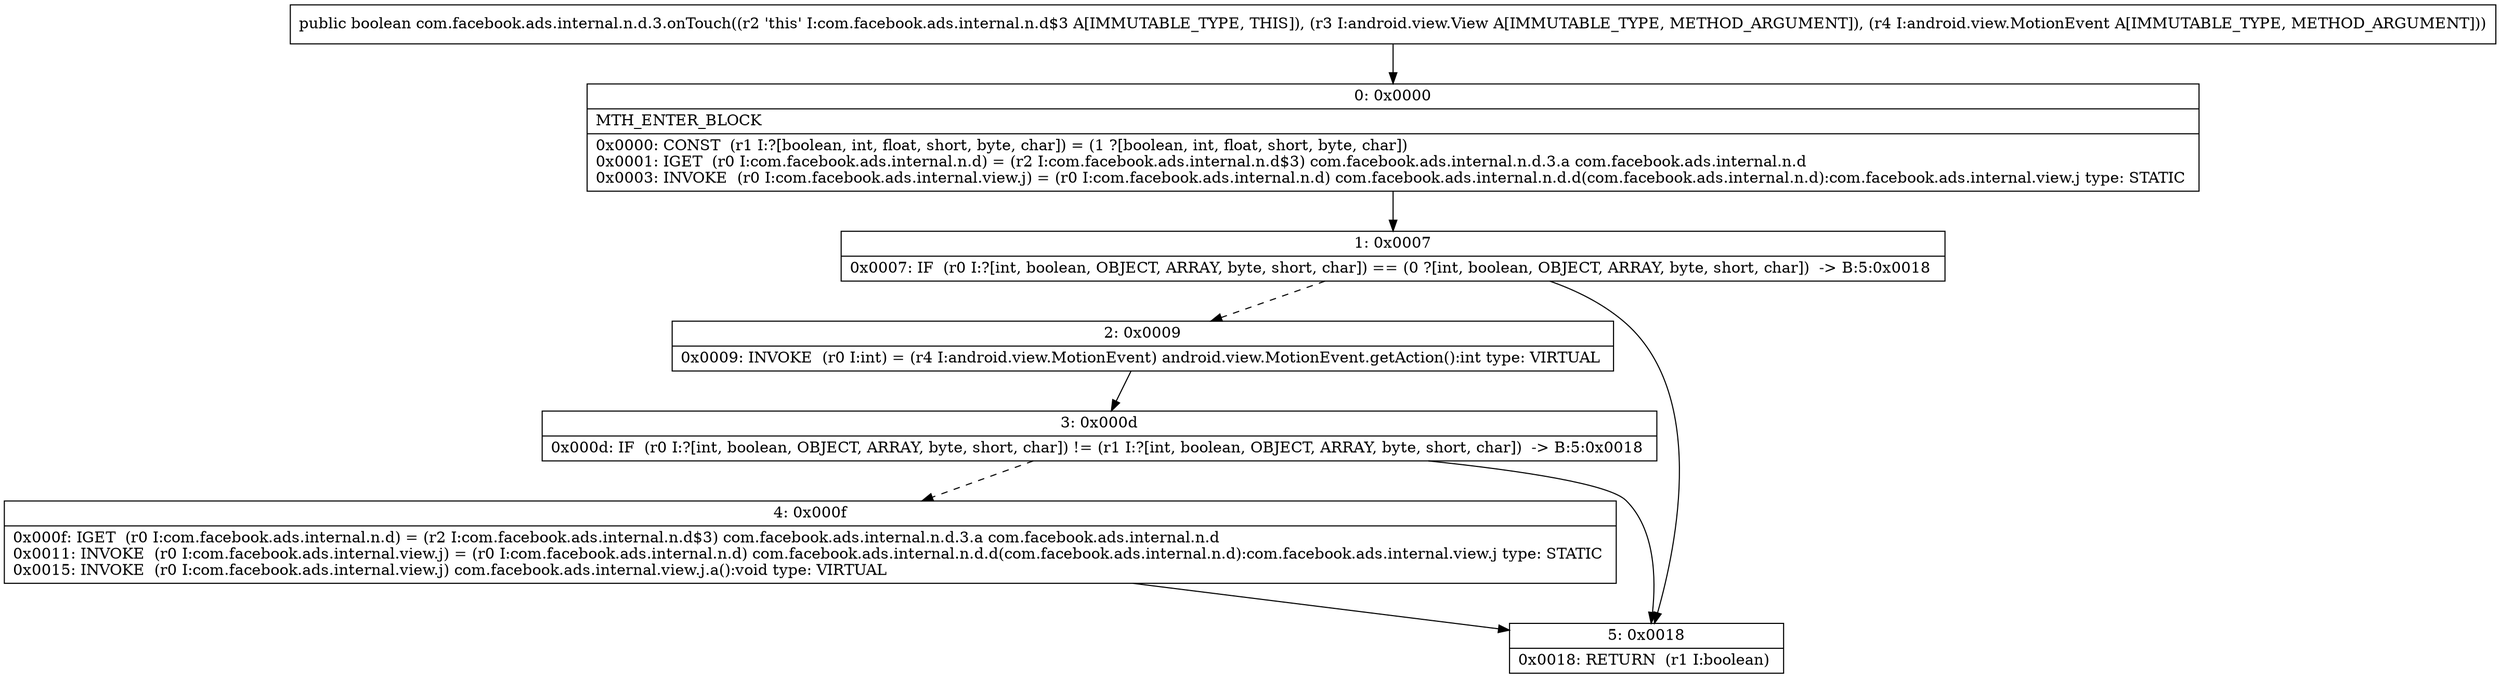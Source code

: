 digraph "CFG forcom.facebook.ads.internal.n.d.3.onTouch(Landroid\/view\/View;Landroid\/view\/MotionEvent;)Z" {
Node_0 [shape=record,label="{0\:\ 0x0000|MTH_ENTER_BLOCK\l|0x0000: CONST  (r1 I:?[boolean, int, float, short, byte, char]) = (1 ?[boolean, int, float, short, byte, char]) \l0x0001: IGET  (r0 I:com.facebook.ads.internal.n.d) = (r2 I:com.facebook.ads.internal.n.d$3) com.facebook.ads.internal.n.d.3.a com.facebook.ads.internal.n.d \l0x0003: INVOKE  (r0 I:com.facebook.ads.internal.view.j) = (r0 I:com.facebook.ads.internal.n.d) com.facebook.ads.internal.n.d.d(com.facebook.ads.internal.n.d):com.facebook.ads.internal.view.j type: STATIC \l}"];
Node_1 [shape=record,label="{1\:\ 0x0007|0x0007: IF  (r0 I:?[int, boolean, OBJECT, ARRAY, byte, short, char]) == (0 ?[int, boolean, OBJECT, ARRAY, byte, short, char])  \-\> B:5:0x0018 \l}"];
Node_2 [shape=record,label="{2\:\ 0x0009|0x0009: INVOKE  (r0 I:int) = (r4 I:android.view.MotionEvent) android.view.MotionEvent.getAction():int type: VIRTUAL \l}"];
Node_3 [shape=record,label="{3\:\ 0x000d|0x000d: IF  (r0 I:?[int, boolean, OBJECT, ARRAY, byte, short, char]) != (r1 I:?[int, boolean, OBJECT, ARRAY, byte, short, char])  \-\> B:5:0x0018 \l}"];
Node_4 [shape=record,label="{4\:\ 0x000f|0x000f: IGET  (r0 I:com.facebook.ads.internal.n.d) = (r2 I:com.facebook.ads.internal.n.d$3) com.facebook.ads.internal.n.d.3.a com.facebook.ads.internal.n.d \l0x0011: INVOKE  (r0 I:com.facebook.ads.internal.view.j) = (r0 I:com.facebook.ads.internal.n.d) com.facebook.ads.internal.n.d.d(com.facebook.ads.internal.n.d):com.facebook.ads.internal.view.j type: STATIC \l0x0015: INVOKE  (r0 I:com.facebook.ads.internal.view.j) com.facebook.ads.internal.view.j.a():void type: VIRTUAL \l}"];
Node_5 [shape=record,label="{5\:\ 0x0018|0x0018: RETURN  (r1 I:boolean) \l}"];
MethodNode[shape=record,label="{public boolean com.facebook.ads.internal.n.d.3.onTouch((r2 'this' I:com.facebook.ads.internal.n.d$3 A[IMMUTABLE_TYPE, THIS]), (r3 I:android.view.View A[IMMUTABLE_TYPE, METHOD_ARGUMENT]), (r4 I:android.view.MotionEvent A[IMMUTABLE_TYPE, METHOD_ARGUMENT])) }"];
MethodNode -> Node_0;
Node_0 -> Node_1;
Node_1 -> Node_2[style=dashed];
Node_1 -> Node_5;
Node_2 -> Node_3;
Node_3 -> Node_4[style=dashed];
Node_3 -> Node_5;
Node_4 -> Node_5;
}

